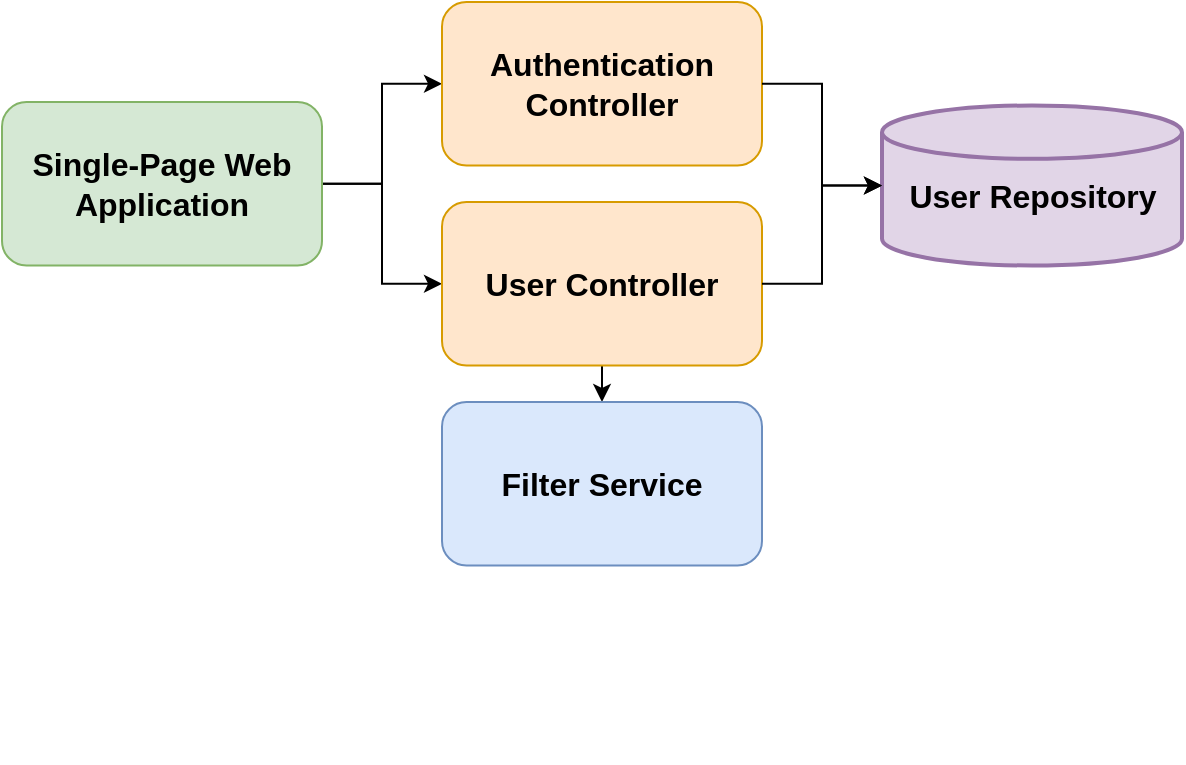 <mxfile version="22.1.4" type="device">
  <diagram name="Page-1" id="6b6gEgVhWHbF82X86rnK">
    <mxGraphModel dx="1012" dy="609" grid="1" gridSize="10" guides="1" tooltips="1" connect="1" arrows="1" fold="1" page="1" pageScale="1" pageWidth="850" pageHeight="1100" math="0" shadow="0">
      <root>
        <mxCell id="0" />
        <mxCell id="1" parent="0" />
        <mxCell id="Q1t_D53qkPP75rgHkSk3-1" style="edgeStyle=none;rounded=0;orthogonalLoop=1;jettySize=auto;html=1;exitX=1;exitY=1;exitDx=0;exitDy=0;fontSize=18;fillColor=#d5e8d4;strokeColor=default;" edge="1" parent="1">
          <mxGeometry relative="1" as="geometry">
            <mxPoint x="220" y="316.75" as="sourcePoint" />
            <mxPoint x="220" y="316.75" as="targetPoint" />
          </mxGeometry>
        </mxCell>
        <mxCell id="Q1t_D53qkPP75rgHkSk3-12" style="edgeStyle=orthogonalEdgeStyle;rounded=0;orthogonalLoop=1;jettySize=auto;html=1;exitX=1;exitY=0.5;exitDx=0;exitDy=0;entryX=0;entryY=0.5;entryDx=0;entryDy=0;" edge="1" parent="1" source="Q1t_D53qkPP75rgHkSk3-2" target="Q1t_D53qkPP75rgHkSk3-4">
          <mxGeometry relative="1" as="geometry" />
        </mxCell>
        <mxCell id="Q1t_D53qkPP75rgHkSk3-13" style="edgeStyle=orthogonalEdgeStyle;rounded=0;orthogonalLoop=1;jettySize=auto;html=1;exitX=1;exitY=0.5;exitDx=0;exitDy=0;entryX=0;entryY=0.5;entryDx=0;entryDy=0;" edge="1" parent="1" source="Q1t_D53qkPP75rgHkSk3-2" target="Q1t_D53qkPP75rgHkSk3-6">
          <mxGeometry relative="1" as="geometry" />
        </mxCell>
        <mxCell id="Q1t_D53qkPP75rgHkSk3-2" value="&lt;b style=&quot;font-size: 12px;&quot;&gt;&lt;font style=&quot;font-size: 16px;&quot;&gt;Single-Page Web&lt;br&gt;Application&lt;/font&gt;&lt;/b&gt;" style="rounded=1;whiteSpace=wrap;html=1;fontSize=16;strokeColor=#82b366;fillColor=#d5e8d4;" vertex="1" parent="1">
          <mxGeometry x="60" y="240" width="160" height="81.75" as="geometry" />
        </mxCell>
        <mxCell id="Q1t_D53qkPP75rgHkSk3-3" style="edgeStyle=none;rounded=0;orthogonalLoop=1;jettySize=auto;html=1;exitX=1;exitY=1;exitDx=0;exitDy=0;fontSize=18;fillColor=#d5e8d4;strokeColor=default;" edge="1" parent="1">
          <mxGeometry relative="1" as="geometry">
            <mxPoint x="440" y="196.75" as="sourcePoint" />
            <mxPoint x="440" y="196.75" as="targetPoint" />
          </mxGeometry>
        </mxCell>
        <mxCell id="Q1t_D53qkPP75rgHkSk3-4" value="&lt;b&gt;Authentication&lt;br&gt;Controller&lt;/b&gt;" style="rounded=1;whiteSpace=wrap;html=1;fontSize=16;strokeColor=#d79b00;fillColor=#ffe6cc;" vertex="1" parent="1">
          <mxGeometry x="280" y="190" width="160" height="81.75" as="geometry" />
        </mxCell>
        <mxCell id="Q1t_D53qkPP75rgHkSk3-5" style="edgeStyle=none;rounded=0;orthogonalLoop=1;jettySize=auto;html=1;exitX=1;exitY=1;exitDx=0;exitDy=0;fontSize=18;fillColor=#d5e8d4;strokeColor=default;" edge="1" parent="1">
          <mxGeometry relative="1" as="geometry">
            <mxPoint x="440" y="386.75" as="sourcePoint" />
            <mxPoint x="440" y="386.75" as="targetPoint" />
          </mxGeometry>
        </mxCell>
        <mxCell id="Q1t_D53qkPP75rgHkSk3-18" style="edgeStyle=orthogonalEdgeStyle;rounded=0;orthogonalLoop=1;jettySize=auto;html=1;exitX=0.5;exitY=1;exitDx=0;exitDy=0;entryX=0.5;entryY=0;entryDx=0;entryDy=0;" edge="1" parent="1" source="Q1t_D53qkPP75rgHkSk3-6" target="Q1t_D53qkPP75rgHkSk3-11">
          <mxGeometry relative="1" as="geometry" />
        </mxCell>
        <mxCell id="Q1t_D53qkPP75rgHkSk3-6" value="&lt;b&gt;User Controller&lt;/b&gt;" style="rounded=1;whiteSpace=wrap;html=1;fontSize=16;strokeColor=#d79b00;fillColor=#ffe6cc;" vertex="1" parent="1">
          <mxGeometry x="280" y="290" width="160" height="81.75" as="geometry" />
        </mxCell>
        <mxCell id="Q1t_D53qkPP75rgHkSk3-7" value="" style="strokeWidth=2;html=1;shape=mxgraph.flowchart.database;whiteSpace=wrap;fontSize=16;fillColor=#e1d5e7;strokeColor=#9673a6;" vertex="1" parent="1">
          <mxGeometry x="500" y="241.75" width="150" height="80" as="geometry" />
        </mxCell>
        <mxCell id="Q1t_D53qkPP75rgHkSk3-8" value="&lt;b&gt;User Repository&lt;/b&gt;" style="text;html=1;align=center;verticalAlign=middle;resizable=0;points=[];autosize=1;strokeColor=none;fillColor=none;fontSize=16;" vertex="1" parent="1">
          <mxGeometry x="500" y="271.75" width="150" height="30" as="geometry" />
        </mxCell>
        <mxCell id="Q1t_D53qkPP75rgHkSk3-9" style="edgeStyle=none;rounded=0;orthogonalLoop=1;jettySize=auto;html=1;exitX=1;exitY=1;exitDx=0;exitDy=0;fontSize=18;fillColor=#dae8fc;strokeColor=#6c8ebf;" edge="1" parent="1">
          <mxGeometry relative="1" as="geometry">
            <mxPoint x="465" y="550.25" as="sourcePoint" />
            <mxPoint x="465" y="550.25" as="targetPoint" />
          </mxGeometry>
        </mxCell>
        <mxCell id="Q1t_D53qkPP75rgHkSk3-10" style="edgeStyle=none;rounded=0;orthogonalLoop=1;jettySize=auto;html=1;exitX=1;exitY=1;exitDx=0;exitDy=0;fontSize=18;fillColor=#dae8fc;strokeColor=#6c8ebf;" edge="1" parent="1">
          <mxGeometry relative="1" as="geometry">
            <mxPoint x="445" y="561.75" as="sourcePoint" />
            <mxPoint x="445" y="561.75" as="targetPoint" />
          </mxGeometry>
        </mxCell>
        <mxCell id="Q1t_D53qkPP75rgHkSk3-11" value="&lt;b&gt;Filter Service&lt;/b&gt;" style="rounded=1;whiteSpace=wrap;html=1;fontSize=16;strokeColor=#6c8ebf;fillColor=#dae8fc;" vertex="1" parent="1">
          <mxGeometry x="280" y="390" width="160" height="81.75" as="geometry" />
        </mxCell>
        <mxCell id="Q1t_D53qkPP75rgHkSk3-16" style="edgeStyle=orthogonalEdgeStyle;rounded=0;orthogonalLoop=1;jettySize=auto;html=1;exitX=1;exitY=0.5;exitDx=0;exitDy=0;entryX=0;entryY=0.5;entryDx=0;entryDy=0;entryPerimeter=0;" edge="1" parent="1" source="Q1t_D53qkPP75rgHkSk3-4" target="Q1t_D53qkPP75rgHkSk3-7">
          <mxGeometry relative="1" as="geometry" />
        </mxCell>
        <mxCell id="Q1t_D53qkPP75rgHkSk3-17" style="edgeStyle=orthogonalEdgeStyle;rounded=0;orthogonalLoop=1;jettySize=auto;html=1;exitX=1;exitY=0.5;exitDx=0;exitDy=0;entryX=0;entryY=0.5;entryDx=0;entryDy=0;entryPerimeter=0;" edge="1" parent="1" source="Q1t_D53qkPP75rgHkSk3-6" target="Q1t_D53qkPP75rgHkSk3-7">
          <mxGeometry relative="1" as="geometry" />
        </mxCell>
      </root>
    </mxGraphModel>
  </diagram>
</mxfile>
